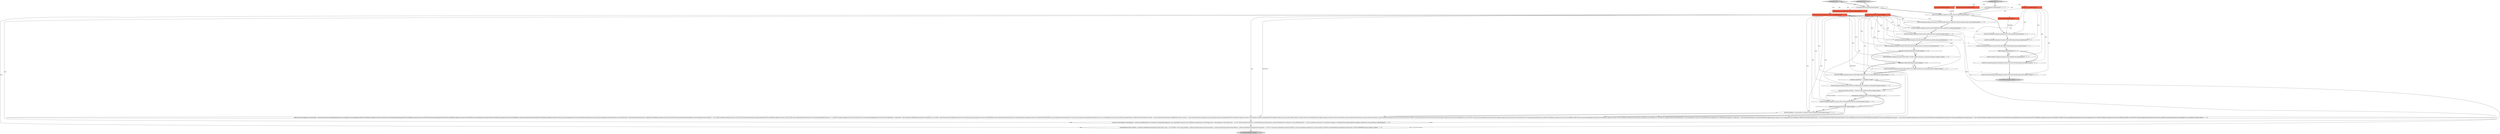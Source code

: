 digraph {
5 [style = filled, label = "JSONUtils.fieldNE(json,RegistryConstants.ATTR_ID,objectID)@@@4@@@['1', '1', '1']", fillcolor = white, shape = ellipse image = "AAA0AAABBB1BBB"];
7 [style = filled, label = "JSONUtils.field(json,RegistryConstants.ATTR_READ_ONLY,dataSource.isConnectionReadOnly())@@@16@@@['1', '1', '0']", fillcolor = white, shape = ellipse image = "AAA0AAABBB1BBB"];
31 [style = filled, label = "String typeName@@@2@@@['0', '0', '1']", fillcolor = tomato, shape = box image = "AAA0AAABBB3BBB"];
39 [style = filled, label = "DBSObjectFilter filter@@@2@@@['0', '0', '1']", fillcolor = tomato, shape = box image = "AAA0AAABBB3BBB"];
30 [style = filled, label = "String objectID@@@2@@@['0', '0', '1']", fillcolor = tomato, shape = box image = "AAA0AAABBB3BBB"];
32 [style = filled, label = "saveObjectFiler['0', '0', '1']", fillcolor = lightgray, shape = diamond image = "AAA0AAABBB3BBB"];
33 [style = filled, label = "JSONUtils.field(json,RegistryConstants.ATTR_ENABLED,false)@@@9@@@['0', '0', '1']", fillcolor = white, shape = ellipse image = "AAA0AAABBB3BBB"];
22 [style = filled, label = "dataSource.getFolder() != null@@@17@@@['1', '1', '0']", fillcolor = white, shape = diamond image = "AAA0AAABBB1BBB"];
24 [style = filled, label = "JSONUtils.field(json,RegistryConstants.ATTR_SHOW_UTIL_OBJECTS,dataSource.isShowUtilityObjects())@@@14@@@['1', '1', '0']", fillcolor = white, shape = ellipse image = "AAA0AAABBB1BBB"];
28 [style = filled, label = "JSONUtils.serializeStringList(json,RegistryConstants.TAG_EXCLUDE,filter.getExclude())@@@12@@@['0', '0', '1']", fillcolor = white, shape = ellipse image = "AAA0AAABBB3BBB"];
36 [style = filled, label = "JSONUtils.fieldNE(json,RegistryConstants.ATTR_DESCRIPTION,filter.getDescription())@@@7@@@['0', '0', '1']", fillcolor = white, shape = ellipse image = "AAA0AAABBB3BBB"];
2 [style = filled, label = "JSONUtils.field(json,RegistryConstants.ATTR_NAME,dataSource.getName())@@@7@@@['1', '1', '0']", fillcolor = white, shape = ellipse image = "AAA0AAABBB1BBB"];
14 [style = filled, label = "JSONUtils.fieldNE(json,RegistryConstants.TAG_DESCRIPTION,dataSource.getDescription())@@@8@@@['1', '1', '0']", fillcolor = white, shape = ellipse image = "AAA0AAABBB1BBB"];
9 [style = filled, label = "JSONUtils.field(json,RegistryConstants.ATTR_DRIVER,dataSource.getDriver().getId())@@@6@@@['1', '1', '0']", fillcolor = white, shape = ellipse image = "AAA0AAABBB1BBB"];
15 [style = filled, label = "json.name(dataSource.getId())@@@3@@@['1', '1', '0']", fillcolor = white, shape = ellipse image = "AAA0AAABBB1BBB"];
41 [style = filled, label = "JsonWriter json@@@2@@@['0', '0', '1']", fillcolor = tomato, shape = box image = "AAA0AAABBB3BBB"];
4 [style = filled, label = "@NotNull DataSourceDescriptor dataSource@@@2@@@['1', '0', '0']", fillcolor = tomato, shape = box image = "AAA0AAABBB1BBB"];
17 [style = filled, label = "dataSource.hasSharedVirtualModel()@@@24@@@['1', '1', '0']", fillcolor = white, shape = diamond image = "AAA0AAABBB1BBB"];
12 [style = filled, label = "final String lockPasswordHash = dataSource.getLockPasswordHash()@@@20@@@['1', '1', '0']", fillcolor = white, shape = ellipse image = "AAA0AAABBB1BBB"];
26 [style = filled, label = "@NotNull JsonWriter json@@@2@@@['0', '1', '0']", fillcolor = tomato, shape = box image = "AAA0AAABBB2BBB"];
3 [style = filled, label = "{DBPConnectionConfiguration connectionInfo = dataSource.getConnectionConfiguration()json.name(\"configuration\")json.beginObject()JSONUtils.fieldNE(json,RegistryConstants.ATTR_HOST,connectionInfo.getHostName())JSONUtils.fieldNE(json,RegistryConstants.ATTR_PORT,connectionInfo.getHostPort())JSONUtils.fieldNE(json,RegistryConstants.ATTR_SERVER,connectionInfo.getServerName())JSONUtils.fieldNE(json,RegistryConstants.ATTR_DATABASE,connectionInfo.getDatabaseName())JSONUtils.fieldNE(json,RegistryConstants.ATTR_URL,connectionInfo.getUrl())saveSecuredCredentials(dataSource,null,null,connectionInfo.getUserName(),dataSource.isSavePassword()? connectionInfo.getUserPassword(): null)JSONUtils.fieldNE(json,RegistryConstants.ATTR_HOME,connectionInfo.getClientHomeId())if (connectionInfo.getConnectionType() != null) {JSONUtils.field(json,RegistryConstants.ATTR_TYPE,connectionInfo.getConnectionType().getId())}JSONUtils.fieldNE(json,RegistryConstants.ATTR_COLOR,connectionInfo.getConnectionColor())if (connectionInfo.getKeepAliveInterval() > 0) {JSONUtils.field(json,RegistryConstants.ATTR_KEEP_ALIVE,connectionInfo.getKeepAliveInterval())}JSONUtils.fieldNE(json,\"config-profile\",connectionInfo.getConfigProfileName())JSONUtils.fieldNE(json,\"user-profile\",connectionInfo.getUserProfileName())JSONUtils.serializeProperties(json,RegistryConstants.TAG_PROPERTIES,connectionInfo.getProperties())JSONUtils.serializeProperties(json,RegistryConstants.TAG_PROVIDER_PROPERTIES,connectionInfo.getProviderProperties())if (!ArrayUtils.isEmpty(connectionInfo.getDeclaredEvents())) {json.name(RegistryConstants.TAG_EVENTS)json.beginObject()for (DBPConnectionEventType eventType : connectionInfo.getDeclaredEvents()){DBRShellCommand command = connectionInfo.getEvent(eventType)json.name(eventType.name())json.beginObject()JSONUtils.field(json,RegistryConstants.ATTR_ENABLED,command.isEnabled())JSONUtils.field(json,RegistryConstants.ATTR_SHOW_PANEL,command.isShowProcessPanel())JSONUtils.field(json,RegistryConstants.ATTR_WAIT_PROCESS,command.isWaitProcessFinish())if (command.isWaitProcessFinish()) {JSONUtils.field(json,RegistryConstants.ATTR_WAIT_PROCESS_TIMEOUT,command.getWaitProcessTimeoutMs())}JSONUtils.field(json,RegistryConstants.ATTR_TERMINATE_AT_DISCONNECT,command.isTerminateAtDisconnect())JSONUtils.field(json,RegistryConstants.ATTR_PAUSE_AFTER_EXECUTE,command.getPauseAfterExecute())JSONUtils.fieldNE(json,RegistryConstants.ATTR_WORKING_DIRECTORY,command.getWorkingDirectory())JSONUtils.fieldNE(json,RegistryConstants.ATTR_COMMAND,command.getCommand())json.endObject()}json.endObject()}if (!CommonUtils.isEmpty(connectionInfo.getHandlers())) {json.name(RegistryConstants.TAG_HANDLERS)json.beginObject()for (DBWHandlerConfiguration configuration : connectionInfo.getHandlers()){saveNetworkHandlerConfiguration(json,dataSource,null,configuration)}json.endObject()}{DBPConnectionBootstrap bootstrap = connectionInfo.getBootstrap()if (bootstrap.hasData()) {json.name(RegistryConstants.TAG_BOOTSTRAP)json.beginObject()if (bootstrap.getDefaultAutoCommit() != null) {JSONUtils.field(json,RegistryConstants.ATTR_AUTOCOMMIT,bootstrap.getDefaultAutoCommit())}if (bootstrap.getDefaultTransactionIsolation() != null) {JSONUtils.field(json,RegistryConstants.ATTR_TXN_ISOLATION,bootstrap.getDefaultTransactionIsolation())}JSONUtils.fieldNE(json,RegistryConstants.ATTR_DEFAULT_OBJECT,bootstrap.getDefaultObjectName())if (bootstrap.isIgnoreErrors()) {JSONUtils.field(json,RegistryConstants.ATTR_IGNORE_ERRORS,true)}JSONUtils.serializeStringList(json,RegistryConstants.TAG_QUERY,bootstrap.getInitQueries())json.endObject()}}json.endObject()}@@@27@@@['1', '1', '0']", fillcolor = white, shape = ellipse image = "AAA0AAABBB1BBB"];
1 [style = filled, label = "{Collection<FilterMapping> filterMappings = dataSource.getObjectFilters()if (!CommonUtils.isEmpty(filterMappings)) {json.name(RegistryConstants.TAG_FILTERS)json.beginArray()for (FilterMapping filter : filterMappings){if (filter.defaultFilter != null && !filter.defaultFilter.isEmpty()) {saveObjectFiler(json,filter.typeName,null,filter.defaultFilter)}for (Map.Entry<String,DBSObjectFilter> cf : filter.customFilters.entrySet()){if (!cf.getValue().isEmpty()) {saveObjectFiler(json,filter.typeName,cf.getKey(),cf.getValue())}}}json.endArray()}}@@@99@@@['1', '1', '0']", fillcolor = white, shape = ellipse image = "AAA0AAABBB1BBB"];
35 [style = filled, label = "JSONUtils.fieldNE(json,RegistryConstants.ATTR_NAME,filter.getName())@@@6@@@['0', '0', '1']", fillcolor = white, shape = ellipse image = "AAA0AAABBB3BBB"];
34 [style = filled, label = "JSONUtils.fieldNE(json,RegistryConstants.ATTR_TYPE,typeName)@@@5@@@['0', '0', '1']", fillcolor = white, shape = ellipse image = "AAA0AAABBB3BBB"];
38 [style = filled, label = "!filter.isEnabled()@@@8@@@['0', '0', '1']", fillcolor = white, shape = diamond image = "AAA0AAABBB3BBB"];
16 [style = filled, label = "@NotNull DataSourceDescriptor dataSource@@@2@@@['1', '1', '0']", fillcolor = tomato, shape = box image = "AAA0AAABBB1BBB"];
19 [style = filled, label = "JSONUtils.field(json,\"virtual-model-id\",dataSource.getVirtualModel().getId())@@@25@@@['1', '1', '0']", fillcolor = white, shape = ellipse image = "AAA0AAABBB1BBB"];
37 [style = filled, label = "JSONUtils.serializeStringList(json,RegistryConstants.TAG_INCLUDE,filter.getInclude())@@@11@@@['0', '0', '1']", fillcolor = white, shape = ellipse image = "AAA0AAABBB3BBB"];
20 [style = filled, label = "!CommonUtils.isEmpty(lockPasswordHash)@@@21@@@['1', '1', '0']", fillcolor = white, shape = diamond image = "AAA0AAABBB1BBB"];
27 [style = filled, label = "saveDataSource['0', '1', '0']", fillcolor = lightgray, shape = diamond image = "AAA0AAABBB2BBB"];
25 [style = filled, label = "json.endObject()@@@131@@@['1', '1', '0']", fillcolor = lightgray, shape = ellipse image = "AAA0AAABBB1BBB"];
40 [style = filled, label = "json.beginObject()@@@3@@@['0', '0', '1']", fillcolor = white, shape = ellipse image = "AAA0AAABBB3BBB"];
18 [style = filled, label = "{SimplePreferenceStore prefStore = dataSource.getPreferenceStore()Map<String,String> props = new TreeMap<>()for (String propName : prefStore.preferenceNames()){String propValue = prefStore.getString(propName)String defValue = prefStore.getDefaultString(propName)if (propValue != null && !CommonUtils.equalObjects(propValue,defValue)) {props.put(propName,propValue)}}if (!props.isEmpty()) {JSONUtils.serializeProperties(json,RegistryConstants.TAG_CUSTOM_PROPERTIES,props)}}@@@117@@@['1', '1', '0']", fillcolor = white, shape = ellipse image = "AAA0AAABBB1BBB"];
10 [style = filled, label = "dataSource.isShowUtilityObjects()@@@13@@@['1', '1', '0']", fillcolor = white, shape = diamond image = "AAA0AAABBB1BBB"];
21 [style = filled, label = "JSONUtils.field(json,RegistryConstants.ATTR_SAVE_PASSWORD,dataSource.isSavePassword())@@@9@@@['1', '1', '0']", fillcolor = white, shape = ellipse image = "AAA0AAABBB1BBB"];
13 [style = filled, label = "JSONUtils.field(json,RegistryConstants.ATTR_SHOW_SYSTEM_OBJECTS,dataSource.isShowSystemObjects())@@@11@@@['1', '1', '0']", fillcolor = white, shape = ellipse image = "AAA0AAABBB1BBB"];
29 [style = filled, label = "json.endObject()@@@13@@@['0', '0', '1']", fillcolor = lightgray, shape = ellipse image = "AAA0AAABBB3BBB"];
0 [style = filled, label = "dataSource.isShowSystemObjects()@@@10@@@['1', '1', '0']", fillcolor = white, shape = diamond image = "AAA0AAABBB1BBB"];
6 [style = filled, label = "saveDataSource['1', '0', '0']", fillcolor = lightgray, shape = diamond image = "AAA0AAABBB1BBB"];
11 [style = filled, label = "JSONUtils.field(json,RegistryConstants.ATTR_LOCK_PASSWORD,lockPasswordHash)@@@22@@@['1', '1', '0']", fillcolor = white, shape = ellipse image = "AAA0AAABBB1BBB"];
23 [style = filled, label = "JSONUtils.field(json,RegistryConstants.ATTR_FOLDER,dataSource.getFolder().getFolderPath())@@@18@@@['1', '1', '0']", fillcolor = white, shape = ellipse image = "AAA0AAABBB1BBB"];
8 [style = filled, label = "JSONUtils.field(json,RegistryConstants.ATTR_PROVIDER,dataSource.getDriver().getProviderDescriptor().getId())@@@5@@@['1', '1', '0']", fillcolor = white, shape = ellipse image = "AAA0AAABBB1BBB"];
19->3 [style = bold, label=""];
14->36 [style = dashed, label="0"];
6->16 [style = dotted, label="true"];
16->21 [style = solid, label="json"];
16->24 [style = solid, label="json"];
10->24 [style = bold, label=""];
0->13 [style = dotted, label="true"];
1->18 [style = bold, label=""];
32->30 [style = dotted, label="true"];
7->22 [style = bold, label=""];
17->3 [style = bold, label=""];
3->1 [style = bold, label=""];
6->4 [style = dotted, label="true"];
9->34 [style = dashed, label="0"];
37->28 [style = bold, label=""];
10->24 [style = dotted, label="true"];
20->17 [style = bold, label=""];
38->33 [style = dotted, label="true"];
36->38 [style = bold, label=""];
13->10 [style = bold, label=""];
28->29 [style = bold, label=""];
16->19 [style = solid, label="json"];
12->11 [style = solid, label="lockPasswordHash"];
26->13 [style = solid, label="json"];
27->16 [style = dotted, label="true"];
24->7 [style = bold, label=""];
6->15 [style = bold, label=""];
14->21 [style = bold, label=""];
26->8 [style = solid, label="json"];
26->24 [style = solid, label="json"];
32->31 [style = dotted, label="true"];
11->17 [style = bold, label=""];
33->37 [style = bold, label=""];
16->8 [style = solid, label="json"];
10->7 [style = bold, label=""];
35->36 [style = bold, label=""];
15->5 [style = bold, label=""];
12->20 [style = bold, label=""];
32->39 [style = dotted, label="true"];
26->11 [style = solid, label="json"];
26->2 [style = solid, label="json"];
38->33 [style = bold, label=""];
34->35 [style = bold, label=""];
8->5 [style = dashed, label="0"];
26->14 [style = solid, label="json"];
26->23 [style = solid, label="json"];
20->11 [style = bold, label=""];
41->37 [style = solid, label="json"];
40->5 [style = bold, label=""];
22->23 [style = dotted, label="true"];
5->8 [style = bold, label=""];
32->40 [style = bold, label=""];
16->18 [style = solid, label="json"];
17->19 [style = bold, label=""];
16->11 [style = solid, label="json"];
38->37 [style = bold, label=""];
27->15 [style = bold, label=""];
32->41 [style = dotted, label="true"];
27->26 [style = dotted, label="true"];
26->18 [style = solid, label="json"];
23->12 [style = bold, label=""];
16->7 [style = solid, label="json"];
16->14 [style = solid, label="json"];
41->28 [style = solid, label="json"];
4->3 [style = solid, label="dataSource"];
22->12 [style = bold, label=""];
41->5 [style = solid, label="json"];
21->0 [style = bold, label=""];
16->3 [style = solid, label="dataSource"];
16->23 [style = solid, label="json"];
26->7 [style = solid, label="json"];
17->19 [style = dotted, label="true"];
26->3 [style = solid, label="json"];
8->9 [style = bold, label=""];
41->33 [style = solid, label="json"];
30->5 [style = solid, label="objectID"];
16->9 [style = solid, label="json"];
31->34 [style = solid, label="typeName"];
41->34 [style = solid, label="json"];
9->2 [style = bold, label=""];
16->2 [style = solid, label="json"];
18->25 [style = bold, label=""];
5->34 [style = bold, label=""];
24->28 [style = dashed, label="0"];
0->13 [style = bold, label=""];
26->21 [style = solid, label="json"];
16->13 [style = solid, label="json"];
0->10 [style = bold, label=""];
26->19 [style = solid, label="json"];
16->1 [style = solid, label="json"];
41->36 [style = solid, label="json"];
2->14 [style = bold, label=""];
22->23 [style = bold, label=""];
41->35 [style = solid, label="json"];
26->1 [style = solid, label="json"];
16->3 [style = solid, label="json"];
2->35 [style = dashed, label="0"];
20->11 [style = dotted, label="true"];
26->9 [style = solid, label="json"];
}
